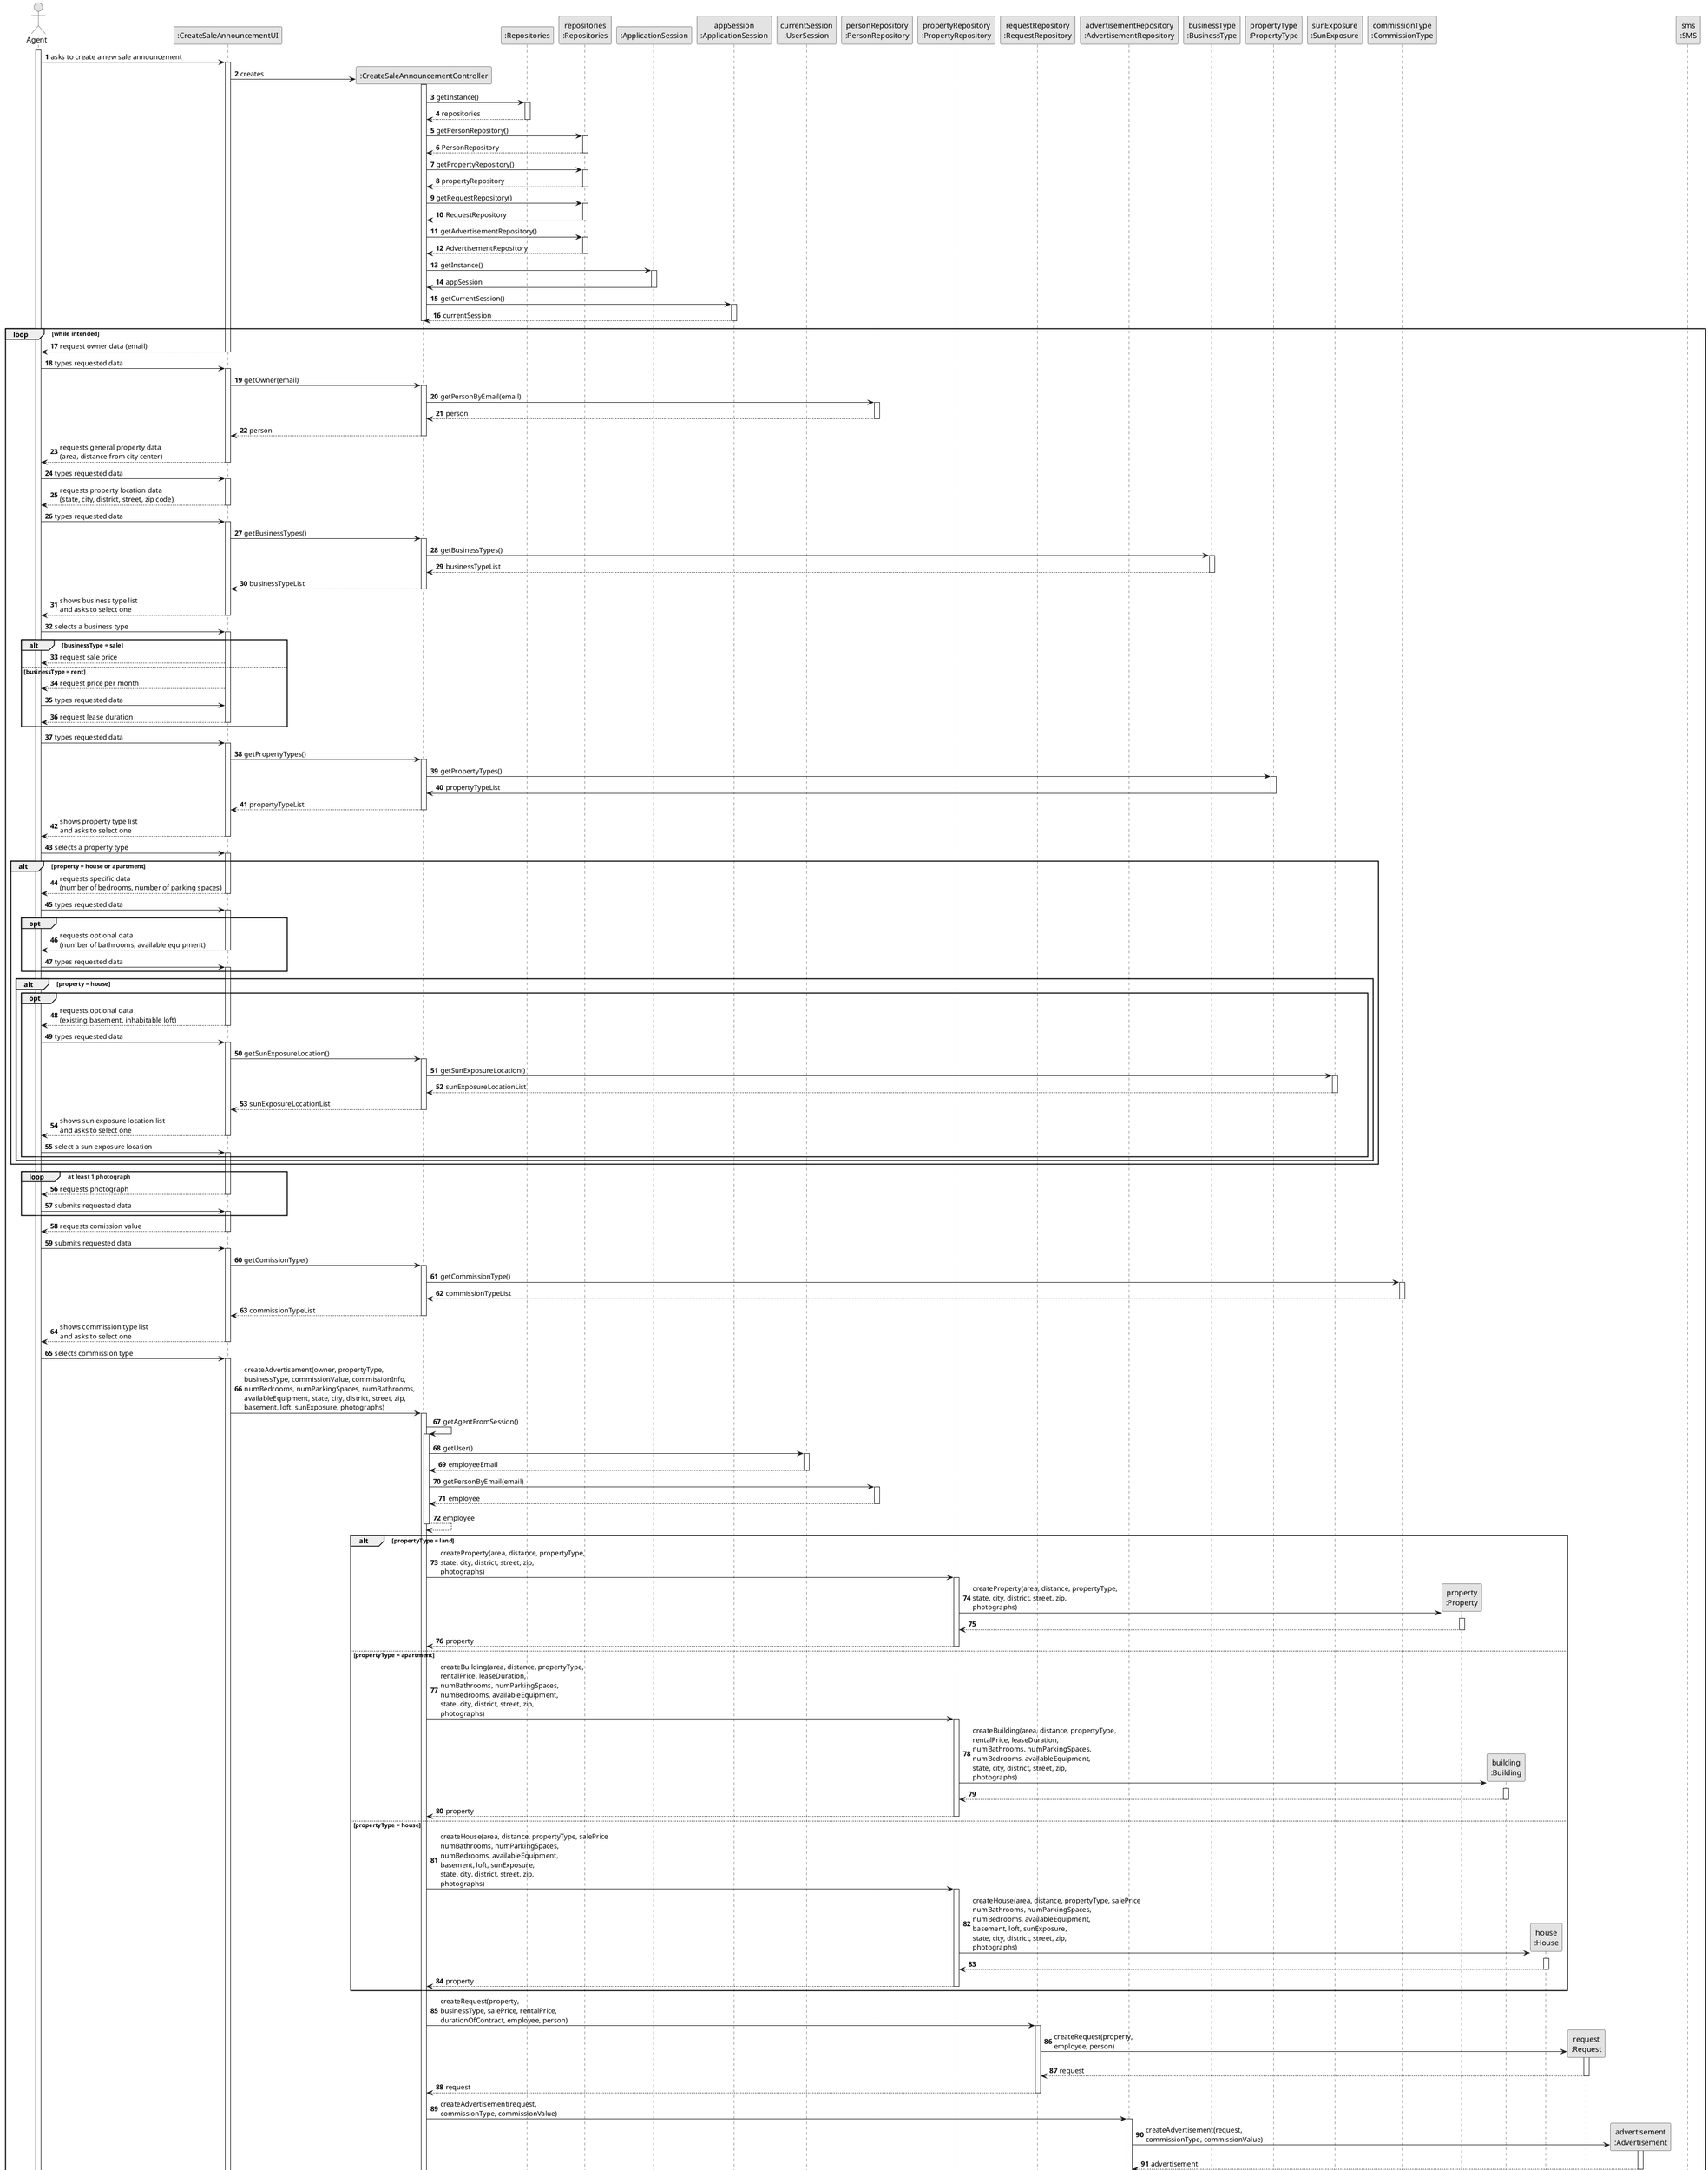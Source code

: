 @startuml Sequence Diagram (SD) - Create sale announcement
skinparam monochrome true
skinparam packageStyle rectangle
skinparam shadowing false

autonumber

'hide footbox
actor "Agent" as AG
participant ":CreateSaleAnnouncementUI" as UI
participant ":CreateSaleAnnouncementController" as CTRL
participant ":Repositories" as RepositorySingleton
participant "repositories\n:Repositories" as PLAT
participant ":ApplicationSession" as _APP
participant "appSession\n:ApplicationSession" as APP
participant "currentSession\n:UserSession" as SESSAO
participant "personRepository\n:PersonRepository" as PR
participant "propertyRepository\n:PropertyRepository" as PropertyRepository
participant "requestRepository\n:RequestRepository" as RequestRepository
participant "advertisementRepository\n:AdvertisementRepository" as AdvertisementRepository
participant "businessType\n:BusinessType" as BTR
participant "propertyType\n:PropertyType" as PTR
participant "sunExposure\n:SunExposure" as SER
participant "commissionType\n:CommissionType" as CTR
participant "property\n:Property" as Property
participant "building\n:Building" as Building
participant "house\n:House" as House
participant "request\n:Request" as Request
participant "advertisement\n:Advertisement" as Advertisement
participant "sms\n:SMS" as SMS

activate AG

    AG -> UI : asks to create a new sale announcement
    activate UI
        UI -> CTRL** : creates
        activate CTRL
            CTRL -> RepositorySingleton : getInstance()
            activate RepositorySingleton
                RepositorySingleton --> CTRL : repositories
            deactivate RepositorySingleton
            
            CTRL -> PLAT : getPersonRepository()
            activate PLAT
                PLAT --> CTRL : PersonRepository
            deactivate PLAT

            CTRL -> PLAT : getPropertyRepository()
            activate PLAT
                PLAT --> CTRL : propertyRepository
            deactivate PLAT

            CTRL -> PLAT : getRequestRepository()
            activate PLAT
                PLAT --> CTRL : RequestRepository
            deactivate PLAT

            CTRL -> PLAT : getAdvertisementRepository()
            activate PLAT
                PLAT --> CTRL : AdvertisementRepository
            deactivate PLAT

            CTRL -> _APP : getInstance()
            activate _APP
                _APP -> CTRL: appSession
            deactivate _APP

            CTRL -> APP: getCurrentSession()
            activate APP
                APP --> CTRL: currentSession
            deactivate APP

        deactivate CTRL

loop while intended

        UI --> AG : request owner data (email)
    deactivate UI

    AG -> UI : types requested data
    activate UI

        UI ->  CTRL : getOwner(email)

            activate CTRL
                CTRL -> PR : getPersonByEmail(email)
                activate PR
                    PR --> CTRL : person
                deactivate PR
                CTRL --> UI : person
            deactivate CTRL

        UI --> AG : requests general property data\n(area, distance from city center)
    deactivate UI
    
    AG -> UI : types requested data
    activate UI
        UI --> AG : requests property location data\n(state, city, district, street, zip code)
    deactivate UI

    AG -> UI : types requested data
    activate UI
        UI -> CTRL : getBusinessTypes()

        activate CTRL
            CTRL -> BTR : getBusinessTypes()
            activate BTR
                BTR --> CTRL: businessTypeList
            deactivate BTR
            CTRL --> UI : businessTypeList
        deactivate CTRL

        UI --> AG : shows business type list\nand asks to select one
    deactivate UI

    AG -> UI : selects a business type
    activate UI
    alt businessType = sale
        UI --> AG : request sale price
    else businessType = rent
        UI --> AG : request price per month
    AG -> UI : types requested data
        UI --> AG : request lease duration
    deactivate UI
    end

    AG -> UI : types requested data
    activate UI
        UI -> CTRL : getPropertyTypes()

        activate CTRL
            CTRL -> PTR : getPropertyTypes()
            activate PTR
                PTR -> CTRL : propertyTypeList
            deactivate PTR
            CTRL --> UI : propertyTypeList
        deactivate CTRL
        
        UI --> AG : shows property type list\nand asks to select one
    deactivate UI
    
    AG -> UI : selects a property type
    alt property = house or apartment
        activate UI
            UI --> AG : requests specific data\n(number of bedrooms, number of parking spaces)
        deactivate UI
        AG -> UI : types requested data

        opt
            activate UI
                UI --> AG : requests optional data\n(number of bathrooms, available equipment)
            deactivate UI
            AG -> UI : types requested data
            activate UI
        end

        alt property = house
            opt
                activate UI
                    UI --> AG : requests optional data\n(existing basement, inhabitable loft)
                deactivate UI
                AG -> UI : types requested data

                activate UI
                    UI -> CTRL : getSunExposureLocation()

                    activate CTRL
                        CTRL -> SER : getSunExposureLocation()
                        activate SER
                            SER --> CTRL : sunExposureLocationList
                        deactivate SER
                        CTRL --> UI : sunExposureLocationList
                    deactivate CTRL
                
                UI --> AG : shows sun exposure location list\nand asks to select one
                deactivate UI
                AG -> UI : select a sun exposure location
                activate UI
            end
        end
    end

    loop [for at least 1 photograph]
            UI --> AG : requests photograph
        deactivate UI
        AG -> UI : submits requested data
        activate UI
    end
    
        UI --> AG : requests comission value
        deactivate UI
    
    AG -> UI : submits requested data
    activate UI
        UI -> CTRL : getComissionType()
        
        activate CTRL
            CTRL -> CTR : getCommissionType()
            activate CTR
                CTR --> CTRL : commissionTypeList
            deactivate CTR
            CTRL --> UI : commissionTypeList
        deactivate CTRL

        UI --> AG : shows commission type list\nand asks to select one
    deactivate UI

    AG -> UI : selects commission type
    activate UI
        UI -> CTRL : createAdvertisement(owner, propertyType,\nbusinessType, commissionValue, commissionInfo,\nnumBedrooms, numParkingSpaces, numBathrooms,\navailableEquipment, state, city, district, street, zip,\nbasement, loft, sunExposure, photographs)
        activate CTRL

            CTRL -> CTRL : getAgentFromSession()
            activate CTRL

                CTRL -> SESSAO: getUser()
                activate SESSAO
                    SESSAO --> CTRL: employeeEmail
                deactivate SESSAO

                CTRL -> PR : getPersonByEmail(email)
                activate PR
                    PR --> CTRL : employee
                deactivate PR

                CTRL --> CTRL : employee
            deactivate CTRL

            alt propertyType = land
                CTRL -> PropertyRepository : createProperty(area, distance, propertyType,\nstate, city, district, street, zip,\nphotographs)
                activate PropertyRepository
                    PropertyRepository -> Property** : createProperty(area, distance, propertyType,\nstate, city, district, street, zip,\nphotographs)
                    activate Property
                        Property --> PropertyRepository
                    deactivate Property
                PropertyRepository --> CTRL : property
                deactivate PropertyRepository

            else propertyType = apartment
                CTRL -> PropertyRepository : createBuilding(area, distance, propertyType,\nrentalPrice, leaseDuration,\nnumBathrooms, numParkingSpaces,\nnumBedrooms, availableEquipment,\nstate, city, district, street, zip,\nphotographs)
                activate PropertyRepository
                    PropertyRepository -> Building** : createBuilding(area, distance, propertyType,\nrentalPrice, leaseDuration,\nnumBathrooms, numParkingSpaces,\nnumBedrooms, availableEquipment,\nstate, city, district, street, zip,\nphotographs)
                    activate Building
                        Building --> PropertyRepository
                    deactivate Building
                PropertyRepository --> CTRL : property
                deactivate PropertyRepository

            else propertyType = house
                CTRL -> PropertyRepository : createHouse(area, distance, propertyType, salePrice\nnumBathrooms, numParkingSpaces,\nnumBedrooms, availableEquipment,\nbasement, loft, sunExposure,\nstate, city, district, street, zip,\nphotographs)
                activate PropertyRepository
                    PropertyRepository -> House** : createHouse(area, distance, propertyType, salePrice\nnumBathrooms, numParkingSpaces,\nnumBedrooms, availableEquipment,\nbasement, loft, sunExposure,\nstate, city, district, street, zip,\nphotographs)
                    activate House
                        House --> PropertyRepository
                    deactivate House
                PropertyRepository --> CTRL : property
                deactivate PropertyRepository
            end

            CTRL -> RequestRepository : createRequest(property,\nbusinessType, salePrice, rentalPrice,\ndurationOfContract, employee, person)
            activate RequestRepository
                RequestRepository -> Request** : createRequest(property,\nemployee, person)
                activate Request
                    Request --> RequestRepository : request
                deactivate Request
                RequestRepository --> CTRL : request
            deactivate RequestRepository

            CTRL -> AdvertisementRepository : createAdvertisement(request,\ncommissionType, commissionValue)
            activate AdvertisementRepository
                AdvertisementRepository -> Advertisement** : createAdvertisement(request,\ncommissionType, commissionValue)
                activate Advertisement
                    Advertisement --> AdvertisementRepository : advertisement
                deactivate Advertisement
                AdvertisementRepository --> CTRL : advertisement
            deactivate AdvertisementRepository

            CTRL -> PropertyRepository : getPropertyID(property)
            activate PropertyRepository
                PropertyRepository --> CTRL : propertyID
            deactivate PropertyRepository

            CTRL -> SMS : notifyPropertyListing(agentName, agentPhoneNumber, personPhoneNumber, advertisement, propertyID)
            activate SMS
            deactivate SMS
            
            CTRL --> UI : advertisement
        deactivate CTRL
        
        UI --> AG : displays operation success
    deactivate UI

deactivate AG
end

@enduml